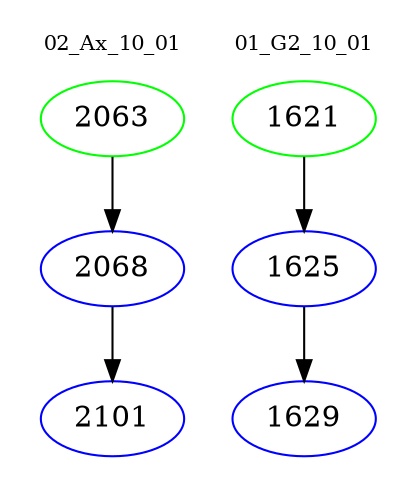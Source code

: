 digraph{
subgraph cluster_0 {
color = white
label = "02_Ax_10_01";
fontsize=10;
T0_2063 [label="2063", color="green"]
T0_2063 -> T0_2068 [color="black"]
T0_2068 [label="2068", color="blue"]
T0_2068 -> T0_2101 [color="black"]
T0_2101 [label="2101", color="blue"]
}
subgraph cluster_1 {
color = white
label = "01_G2_10_01";
fontsize=10;
T1_1621 [label="1621", color="green"]
T1_1621 -> T1_1625 [color="black"]
T1_1625 [label="1625", color="blue"]
T1_1625 -> T1_1629 [color="black"]
T1_1629 [label="1629", color="blue"]
}
}
